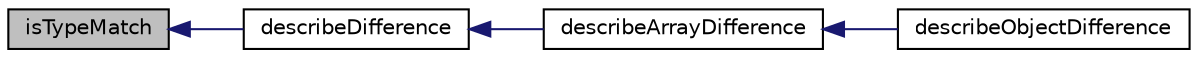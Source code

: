 digraph "isTypeMatch"
{
  edge [fontname="Helvetica",fontsize="10",labelfontname="Helvetica",labelfontsize="10"];
  node [fontname="Helvetica",fontsize="10",shape=record];
  rankdir="LR";
  Node1 [label="isTypeMatch",height=0.2,width=0.4,color="black", fillcolor="grey75", style="filled" fontcolor="black"];
  Node1 -> Node2 [dir="back",color="midnightblue",fontsize="10",style="solid",fontname="Helvetica"];
  Node2 [label="describeDifference",height=0.2,width=0.4,color="black", fillcolor="white", style="filled",URL="$class_simple_dumper.html#afc0b7e6c4b319af5882b360c4b19cc0e"];
  Node2 -> Node3 [dir="back",color="midnightblue",fontsize="10",style="solid",fontname="Helvetica"];
  Node3 [label="describeArrayDifference",height=0.2,width=0.4,color="black", fillcolor="white", style="filled",URL="$class_simple_dumper.html#aef0baba0f98a49ab6388b3fb7632824a"];
  Node3 -> Node4 [dir="back",color="midnightblue",fontsize="10",style="solid",fontname="Helvetica"];
  Node4 [label="describeObjectDifference",height=0.2,width=0.4,color="black", fillcolor="white", style="filled",URL="$class_simple_dumper.html#aaf0d5ec94d7179eaa223a9b6cd0eb092"];
}
